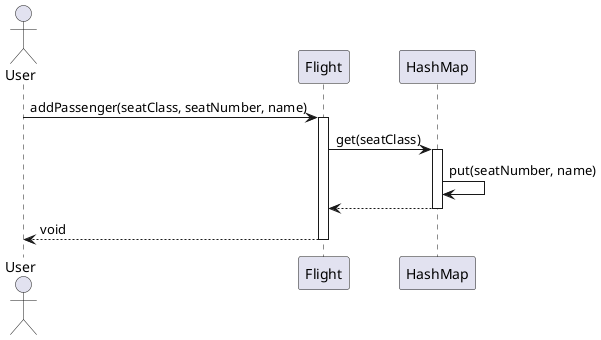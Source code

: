 @startuml
actor User as "User"
participant "Flight" as Flight
participant "HashMap" as Seats

User -> Flight : addPassenger(seatClass, seatNumber, name)
activate Flight

Flight -> Seats : get(seatClass)
activate Seats
Seats -> Seats : put(seatNumber, name)
Seats --> Flight
deactivate Seats

Flight --> User : void
deactivate Flight
@enduml
